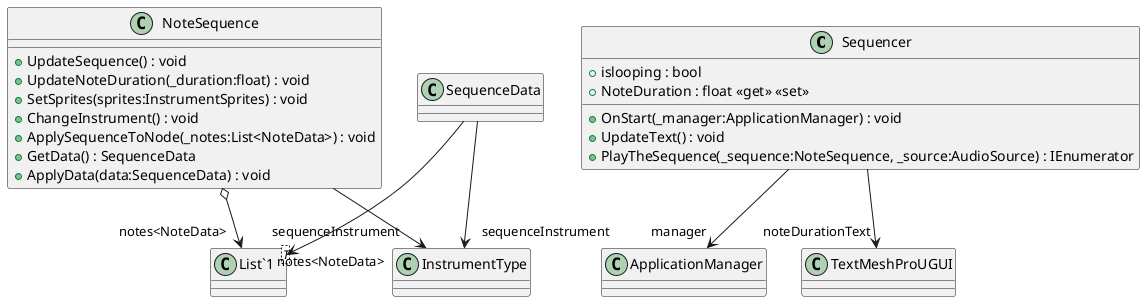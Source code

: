 @startuml
class Sequencer {
    + islooping : bool
    + NoteDuration : float <<get>> <<set>>
    + OnStart(_manager:ApplicationManager) : void
    + UpdateText() : void
    + PlayTheSequence(_sequence:NoteSequence, _source:AudioSource) : IEnumerator
}
class NoteSequence {
    + UpdateSequence() : void
    + UpdateNoteDuration(_duration:float) : void
    + SetSprites(sprites:InstrumentSprites) : void
    + ChangeInstrument() : void
    + ApplySequenceToNode(_notes:List<NoteData>) : void
    + GetData() : SequenceData
    + ApplyData(data:SequenceData) : void
}
class SequenceData {
}
class "List`1"<T> {
}
Sequencer --> "manager" ApplicationManager
Sequencer --> "noteDurationText" TextMeshProUGUI
NoteSequence o-> "notes<NoteData>" "List`1"
NoteSequence --> "sequenceInstrument" InstrumentType
SequenceData --> "notes<NoteData>" "List`1"
SequenceData --> "sequenceInstrument" InstrumentType
@enduml
